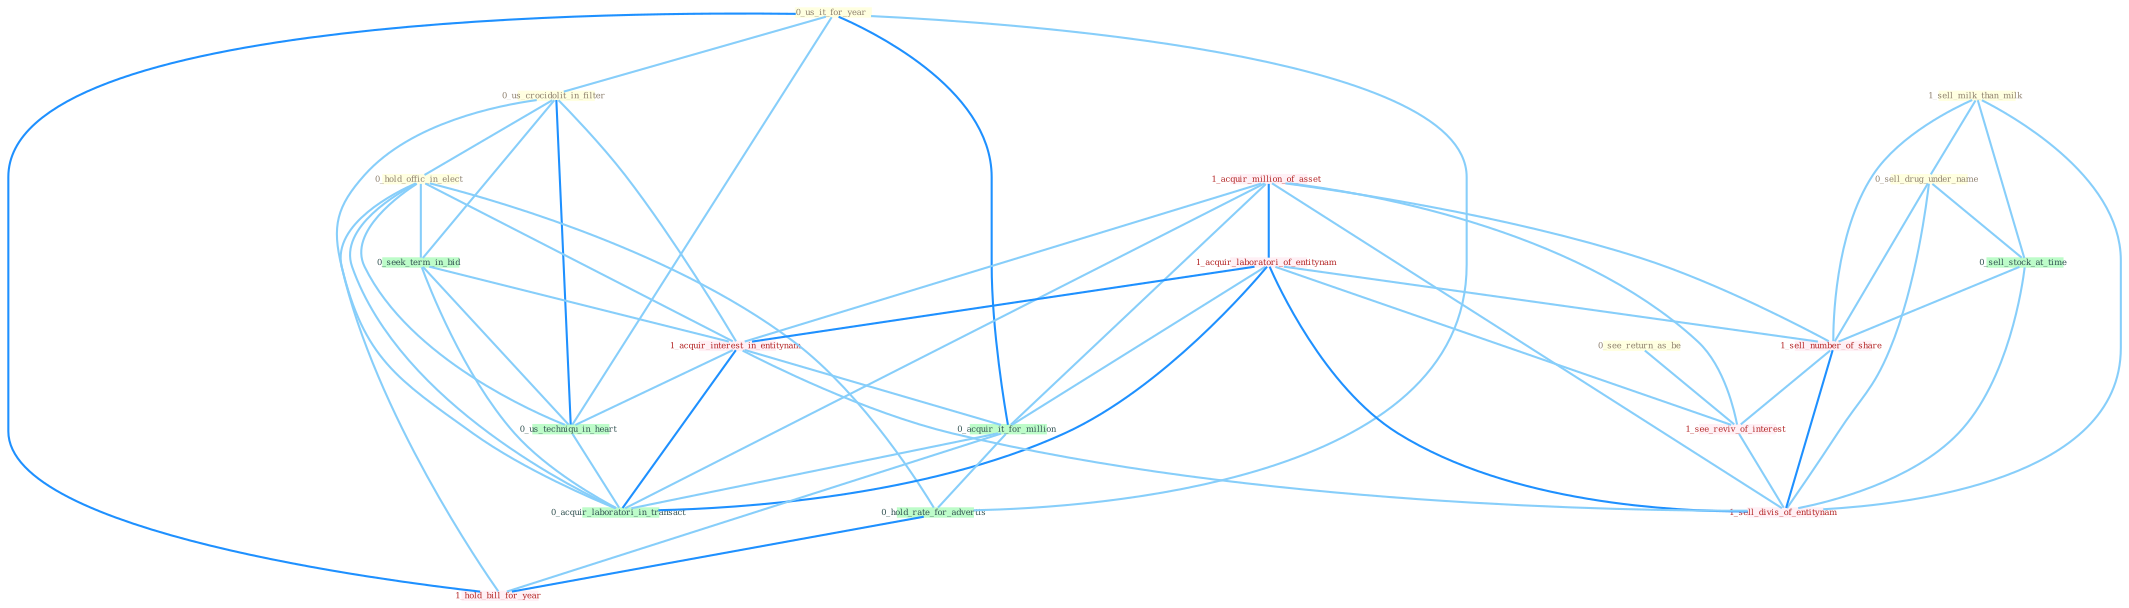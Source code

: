 Graph G{ 
    node
    [shape=polygon,style=filled,width=.5,height=.06,color="#BDFCC9",fixedsize=true,fontsize=4,
    fontcolor="#2f4f4f"];
    {node
    [color="#ffffe0", fontcolor="#8b7d6b"] "0_us_it_for_year " "0_us_crocidolit_in_filter " "1_sell_milk_than_milk " "0_see_return_as_be " "0_sell_drug_under_name " "0_hold_offic_in_elect "}
{node [color="#fff0f5", fontcolor="#b22222"] "1_acquir_million_of_asset " "1_acquir_laboratori_of_entitynam " "1_acquir_interest_in_entitynam " "1_sell_number_of_share " "1_see_reviv_of_interest " "1_hold_bill_for_year " "1_sell_divis_of_entitynam "}
edge [color="#B0E2FF"];

	"0_us_it_for_year " -- "0_us_crocidolit_in_filter " [w="1", color="#87cefa" ];
	"0_us_it_for_year " -- "0_us_techniqu_in_heart " [w="1", color="#87cefa" ];
	"0_us_it_for_year " -- "0_acquir_it_for_million " [w="2", color="#1e90ff" , len=0.8];
	"0_us_it_for_year " -- "0_hold_rate_for_advertis " [w="1", color="#87cefa" ];
	"0_us_it_for_year " -- "1_hold_bill_for_year " [w="2", color="#1e90ff" , len=0.8];
	"0_us_crocidolit_in_filter " -- "0_hold_offic_in_elect " [w="1", color="#87cefa" ];
	"0_us_crocidolit_in_filter " -- "0_seek_term_in_bid " [w="1", color="#87cefa" ];
	"0_us_crocidolit_in_filter " -- "1_acquir_interest_in_entitynam " [w="1", color="#87cefa" ];
	"0_us_crocidolit_in_filter " -- "0_us_techniqu_in_heart " [w="2", color="#1e90ff" , len=0.8];
	"0_us_crocidolit_in_filter " -- "0_acquir_laboratori_in_transact " [w="1", color="#87cefa" ];
	"1_sell_milk_than_milk " -- "0_sell_drug_under_name " [w="1", color="#87cefa" ];
	"1_sell_milk_than_milk " -- "0_sell_stock_at_time " [w="1", color="#87cefa" ];
	"1_sell_milk_than_milk " -- "1_sell_number_of_share " [w="1", color="#87cefa" ];
	"1_sell_milk_than_milk " -- "1_sell_divis_of_entitynam " [w="1", color="#87cefa" ];
	"0_see_return_as_be " -- "1_see_reviv_of_interest " [w="1", color="#87cefa" ];
	"0_sell_drug_under_name " -- "0_sell_stock_at_time " [w="1", color="#87cefa" ];
	"0_sell_drug_under_name " -- "1_sell_number_of_share " [w="1", color="#87cefa" ];
	"0_sell_drug_under_name " -- "1_sell_divis_of_entitynam " [w="1", color="#87cefa" ];
	"0_hold_offic_in_elect " -- "0_seek_term_in_bid " [w="1", color="#87cefa" ];
	"0_hold_offic_in_elect " -- "1_acquir_interest_in_entitynam " [w="1", color="#87cefa" ];
	"0_hold_offic_in_elect " -- "0_us_techniqu_in_heart " [w="1", color="#87cefa" ];
	"0_hold_offic_in_elect " -- "0_hold_rate_for_advertis " [w="1", color="#87cefa" ];
	"0_hold_offic_in_elect " -- "0_acquir_laboratori_in_transact " [w="1", color="#87cefa" ];
	"0_hold_offic_in_elect " -- "1_hold_bill_for_year " [w="1", color="#87cefa" ];
	"1_acquir_million_of_asset " -- "1_acquir_laboratori_of_entitynam " [w="2", color="#1e90ff" , len=0.8];
	"1_acquir_million_of_asset " -- "1_acquir_interest_in_entitynam " [w="1", color="#87cefa" ];
	"1_acquir_million_of_asset " -- "0_acquir_it_for_million " [w="1", color="#87cefa" ];
	"1_acquir_million_of_asset " -- "0_acquir_laboratori_in_transact " [w="1", color="#87cefa" ];
	"1_acquir_million_of_asset " -- "1_sell_number_of_share " [w="1", color="#87cefa" ];
	"1_acquir_million_of_asset " -- "1_see_reviv_of_interest " [w="1", color="#87cefa" ];
	"1_acquir_million_of_asset " -- "1_sell_divis_of_entitynam " [w="1", color="#87cefa" ];
	"1_acquir_laboratori_of_entitynam " -- "1_acquir_interest_in_entitynam " [w="2", color="#1e90ff" , len=0.8];
	"1_acquir_laboratori_of_entitynam " -- "0_acquir_it_for_million " [w="1", color="#87cefa" ];
	"1_acquir_laboratori_of_entitynam " -- "0_acquir_laboratori_in_transact " [w="2", color="#1e90ff" , len=0.8];
	"1_acquir_laboratori_of_entitynam " -- "1_sell_number_of_share " [w="1", color="#87cefa" ];
	"1_acquir_laboratori_of_entitynam " -- "1_see_reviv_of_interest " [w="1", color="#87cefa" ];
	"1_acquir_laboratori_of_entitynam " -- "1_sell_divis_of_entitynam " [w="2", color="#1e90ff" , len=0.8];
	"0_seek_term_in_bid " -- "1_acquir_interest_in_entitynam " [w="1", color="#87cefa" ];
	"0_seek_term_in_bid " -- "0_us_techniqu_in_heart " [w="1", color="#87cefa" ];
	"0_seek_term_in_bid " -- "0_acquir_laboratori_in_transact " [w="1", color="#87cefa" ];
	"1_acquir_interest_in_entitynam " -- "0_us_techniqu_in_heart " [w="1", color="#87cefa" ];
	"1_acquir_interest_in_entitynam " -- "0_acquir_it_for_million " [w="1", color="#87cefa" ];
	"1_acquir_interest_in_entitynam " -- "0_acquir_laboratori_in_transact " [w="2", color="#1e90ff" , len=0.8];
	"1_acquir_interest_in_entitynam " -- "1_sell_divis_of_entitynam " [w="1", color="#87cefa" ];
	"0_us_techniqu_in_heart " -- "0_acquir_laboratori_in_transact " [w="1", color="#87cefa" ];
	"0_acquir_it_for_million " -- "0_hold_rate_for_advertis " [w="1", color="#87cefa" ];
	"0_acquir_it_for_million " -- "0_acquir_laboratori_in_transact " [w="1", color="#87cefa" ];
	"0_acquir_it_for_million " -- "1_hold_bill_for_year " [w="1", color="#87cefa" ];
	"0_hold_rate_for_advertis " -- "1_hold_bill_for_year " [w="2", color="#1e90ff" , len=0.8];
	"0_sell_stock_at_time " -- "1_sell_number_of_share " [w="1", color="#87cefa" ];
	"0_sell_stock_at_time " -- "1_sell_divis_of_entitynam " [w="1", color="#87cefa" ];
	"1_sell_number_of_share " -- "1_see_reviv_of_interest " [w="1", color="#87cefa" ];
	"1_sell_number_of_share " -- "1_sell_divis_of_entitynam " [w="2", color="#1e90ff" , len=0.8];
	"1_see_reviv_of_interest " -- "1_sell_divis_of_entitynam " [w="1", color="#87cefa" ];
}